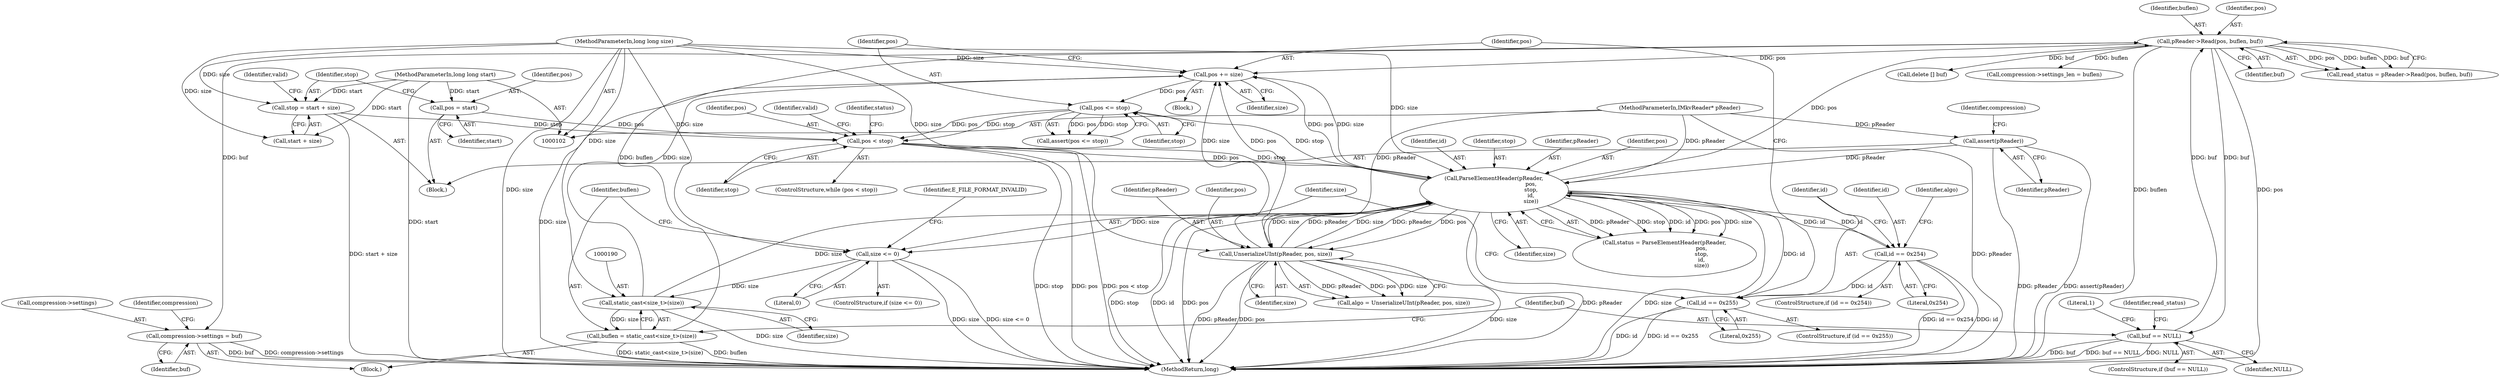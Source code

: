 digraph "1_Android_04839626ed859623901ebd3a5fd483982186b59d_179@pointer" {
"1000215" [label="(Call,compression->settings = buf)"];
"1000204" [label="(Call,pReader->Read(pos, buflen, buf))"];
"1000136" [label="(Call,ParseElementHeader(pReader,\n                                           pos,\n                                           stop,\n                                           id,\n                                           size))"];
"1000156" [label="(Call,UnserializeUInt(pReader, pos, size))"];
"1000105" [label="(MethodParameterIn,IMkvReader* pReader)"];
"1000104" [label="(MethodParameterIn,long long size)"];
"1000108" [label="(Call,assert(pReader))"];
"1000127" [label="(Call,pos < stop)"];
"1000113" [label="(Call,pos = start)"];
"1000103" [label="(MethodParameterIn,long long start)"];
"1000229" [label="(Call,pos <= stop)"];
"1000225" [label="(Call,pos += size)"];
"1000189" [label="(Call,static_cast<size_t>(size))"];
"1000181" [label="(Call,size <= 0)"];
"1000117" [label="(Call,stop = start + size)"];
"1000176" [label="(Call,id == 0x255)"];
"1000149" [label="(Call,id == 0x254)"];
"1000187" [label="(Call,buflen = static_cast<size_t>(size))"];
"1000195" [label="(Call,buf == NULL)"];
"1000157" [label="(Identifier,pReader)"];
"1000226" [label="(Identifier,pos)"];
"1000154" [label="(Call,algo = UnserializeUInt(pReader, pos, size))"];
"1000195" [label="(Call,buf == NULL)"];
"1000228" [label="(Call,assert(pos <= stop))"];
"1000141" [label="(Identifier,size)"];
"1000180" [label="(ControlStructure,if (size <= 0))"];
"1000175" [label="(ControlStructure,if (id == 0x255))"];
"1000117" [label="(Call,stop = start + size)"];
"1000138" [label="(Identifier,pos)"];
"1000119" [label="(Call,start + size)"];
"1000105" [label="(MethodParameterIn,IMkvReader* pReader)"];
"1000140" [label="(Identifier,id)"];
"1000183" [label="(Literal,0)"];
"1000200" [label="(Literal,1)"];
"1000156" [label="(Call,UnserializeUInt(pReader, pos, size))"];
"1000108" [label="(Call,assert(pReader))"];
"1000115" [label="(Identifier,start)"];
"1000103" [label="(MethodParameterIn,long long start)"];
"1000227" [label="(Identifier,size)"];
"1000118" [label="(Identifier,stop)"];
"1000155" [label="(Identifier,algo)"];
"1000136" [label="(Call,ParseElementHeader(pReader,\n                                           pos,\n                                           stop,\n                                           id,\n                                           size))"];
"1000203" [label="(Identifier,read_status)"];
"1000129" [label="(Identifier,stop)"];
"1000176" [label="(Call,id == 0x255)"];
"1000135" [label="(Identifier,status)"];
"1000177" [label="(Identifier,id)"];
"1000150" [label="(Identifier,id)"];
"1000113" [label="(Call,pos = start)"];
"1000151" [label="(Literal,0x254)"];
"1000206" [label="(Identifier,buflen)"];
"1000216" [label="(Call,compression->settings)"];
"1000219" [label="(Identifier,buf)"];
"1000239" [label="(MethodReturn,long)"];
"1000111" [label="(Identifier,compression)"];
"1000185" [label="(Identifier,E_FILE_FORMAT_INVALID)"];
"1000222" [label="(Identifier,compression)"];
"1000229" [label="(Call,pos <= stop)"];
"1000107" [label="(Block,)"];
"1000202" [label="(Call,read_status = pReader->Read(pos, buflen, buf))"];
"1000134" [label="(Call,status = ParseElementHeader(pReader,\n                                           pos,\n                                           stop,\n                                           id,\n                                           size))"];
"1000211" [label="(Call,delete [] buf)"];
"1000230" [label="(Identifier,pos)"];
"1000149" [label="(Call,id == 0x254)"];
"1000197" [label="(Identifier,NULL)"];
"1000220" [label="(Call,compression->settings_len = buflen)"];
"1000104" [label="(MethodParameterIn,long long size)"];
"1000187" [label="(Call,buflen = static_cast<size_t>(size))"];
"1000189" [label="(Call,static_cast<size_t>(size))"];
"1000128" [label="(Identifier,pos)"];
"1000207" [label="(Identifier,buf)"];
"1000126" [label="(ControlStructure,while (pos < stop))"];
"1000196" [label="(Identifier,buf)"];
"1000225" [label="(Call,pos += size)"];
"1000178" [label="(Literal,0x255)"];
"1000158" [label="(Identifier,pos)"];
"1000231" [label="(Identifier,stop)"];
"1000139" [label="(Identifier,stop)"];
"1000137" [label="(Identifier,pReader)"];
"1000204" [label="(Call,pReader->Read(pos, buflen, buf))"];
"1000127" [label="(Call,pos < stop)"];
"1000234" [label="(Identifier,valid)"];
"1000191" [label="(Identifier,size)"];
"1000114" [label="(Identifier,pos)"];
"1000148" [label="(ControlStructure,if (id == 0x254))"];
"1000188" [label="(Identifier,buflen)"];
"1000130" [label="(Block,)"];
"1000159" [label="(Identifier,size)"];
"1000181" [label="(Call,size <= 0)"];
"1000109" [label="(Identifier,pReader)"];
"1000182" [label="(Identifier,size)"];
"1000194" [label="(ControlStructure,if (buf == NULL))"];
"1000179" [label="(Block,)"];
"1000205" [label="(Identifier,pos)"];
"1000124" [label="(Identifier,valid)"];
"1000215" [label="(Call,compression->settings = buf)"];
"1000215" -> "1000179"  [label="AST: "];
"1000215" -> "1000219"  [label="CFG: "];
"1000216" -> "1000215"  [label="AST: "];
"1000219" -> "1000215"  [label="AST: "];
"1000222" -> "1000215"  [label="CFG: "];
"1000215" -> "1000239"  [label="DDG: compression->settings"];
"1000215" -> "1000239"  [label="DDG: buf"];
"1000204" -> "1000215"  [label="DDG: buf"];
"1000204" -> "1000202"  [label="AST: "];
"1000204" -> "1000207"  [label="CFG: "];
"1000205" -> "1000204"  [label="AST: "];
"1000206" -> "1000204"  [label="AST: "];
"1000207" -> "1000204"  [label="AST: "];
"1000202" -> "1000204"  [label="CFG: "];
"1000204" -> "1000239"  [label="DDG: buflen"];
"1000204" -> "1000239"  [label="DDG: pos"];
"1000204" -> "1000195"  [label="DDG: buf"];
"1000204" -> "1000202"  [label="DDG: pos"];
"1000204" -> "1000202"  [label="DDG: buflen"];
"1000204" -> "1000202"  [label="DDG: buf"];
"1000136" -> "1000204"  [label="DDG: pos"];
"1000187" -> "1000204"  [label="DDG: buflen"];
"1000195" -> "1000204"  [label="DDG: buf"];
"1000204" -> "1000211"  [label="DDG: buf"];
"1000204" -> "1000220"  [label="DDG: buflen"];
"1000204" -> "1000225"  [label="DDG: pos"];
"1000136" -> "1000134"  [label="AST: "];
"1000136" -> "1000141"  [label="CFG: "];
"1000137" -> "1000136"  [label="AST: "];
"1000138" -> "1000136"  [label="AST: "];
"1000139" -> "1000136"  [label="AST: "];
"1000140" -> "1000136"  [label="AST: "];
"1000141" -> "1000136"  [label="AST: "];
"1000134" -> "1000136"  [label="CFG: "];
"1000136" -> "1000239"  [label="DDG: size"];
"1000136" -> "1000239"  [label="DDG: stop"];
"1000136" -> "1000239"  [label="DDG: id"];
"1000136" -> "1000239"  [label="DDG: pos"];
"1000136" -> "1000239"  [label="DDG: pReader"];
"1000136" -> "1000134"  [label="DDG: pReader"];
"1000136" -> "1000134"  [label="DDG: stop"];
"1000136" -> "1000134"  [label="DDG: id"];
"1000136" -> "1000134"  [label="DDG: pos"];
"1000136" -> "1000134"  [label="DDG: size"];
"1000156" -> "1000136"  [label="DDG: pReader"];
"1000156" -> "1000136"  [label="DDG: size"];
"1000108" -> "1000136"  [label="DDG: pReader"];
"1000105" -> "1000136"  [label="DDG: pReader"];
"1000127" -> "1000136"  [label="DDG: pos"];
"1000127" -> "1000136"  [label="DDG: stop"];
"1000176" -> "1000136"  [label="DDG: id"];
"1000149" -> "1000136"  [label="DDG: id"];
"1000104" -> "1000136"  [label="DDG: size"];
"1000189" -> "1000136"  [label="DDG: size"];
"1000136" -> "1000149"  [label="DDG: id"];
"1000136" -> "1000156"  [label="DDG: pReader"];
"1000136" -> "1000156"  [label="DDG: pos"];
"1000136" -> "1000156"  [label="DDG: size"];
"1000136" -> "1000181"  [label="DDG: size"];
"1000136" -> "1000225"  [label="DDG: size"];
"1000136" -> "1000225"  [label="DDG: pos"];
"1000136" -> "1000229"  [label="DDG: stop"];
"1000156" -> "1000154"  [label="AST: "];
"1000156" -> "1000159"  [label="CFG: "];
"1000157" -> "1000156"  [label="AST: "];
"1000158" -> "1000156"  [label="AST: "];
"1000159" -> "1000156"  [label="AST: "];
"1000154" -> "1000156"  [label="CFG: "];
"1000156" -> "1000239"  [label="DDG: size"];
"1000156" -> "1000239"  [label="DDG: pReader"];
"1000156" -> "1000239"  [label="DDG: pos"];
"1000156" -> "1000154"  [label="DDG: pReader"];
"1000156" -> "1000154"  [label="DDG: pos"];
"1000156" -> "1000154"  [label="DDG: size"];
"1000105" -> "1000156"  [label="DDG: pReader"];
"1000104" -> "1000156"  [label="DDG: size"];
"1000156" -> "1000225"  [label="DDG: size"];
"1000156" -> "1000225"  [label="DDG: pos"];
"1000105" -> "1000102"  [label="AST: "];
"1000105" -> "1000239"  [label="DDG: pReader"];
"1000105" -> "1000108"  [label="DDG: pReader"];
"1000104" -> "1000102"  [label="AST: "];
"1000104" -> "1000239"  [label="DDG: size"];
"1000104" -> "1000117"  [label="DDG: size"];
"1000104" -> "1000119"  [label="DDG: size"];
"1000104" -> "1000181"  [label="DDG: size"];
"1000104" -> "1000189"  [label="DDG: size"];
"1000104" -> "1000225"  [label="DDG: size"];
"1000108" -> "1000107"  [label="AST: "];
"1000108" -> "1000109"  [label="CFG: "];
"1000109" -> "1000108"  [label="AST: "];
"1000111" -> "1000108"  [label="CFG: "];
"1000108" -> "1000239"  [label="DDG: assert(pReader)"];
"1000108" -> "1000239"  [label="DDG: pReader"];
"1000127" -> "1000126"  [label="AST: "];
"1000127" -> "1000129"  [label="CFG: "];
"1000128" -> "1000127"  [label="AST: "];
"1000129" -> "1000127"  [label="AST: "];
"1000135" -> "1000127"  [label="CFG: "];
"1000234" -> "1000127"  [label="CFG: "];
"1000127" -> "1000239"  [label="DDG: pos < stop"];
"1000127" -> "1000239"  [label="DDG: stop"];
"1000127" -> "1000239"  [label="DDG: pos"];
"1000113" -> "1000127"  [label="DDG: pos"];
"1000229" -> "1000127"  [label="DDG: pos"];
"1000229" -> "1000127"  [label="DDG: stop"];
"1000117" -> "1000127"  [label="DDG: stop"];
"1000113" -> "1000107"  [label="AST: "];
"1000113" -> "1000115"  [label="CFG: "];
"1000114" -> "1000113"  [label="AST: "];
"1000115" -> "1000113"  [label="AST: "];
"1000118" -> "1000113"  [label="CFG: "];
"1000103" -> "1000113"  [label="DDG: start"];
"1000103" -> "1000102"  [label="AST: "];
"1000103" -> "1000239"  [label="DDG: start"];
"1000103" -> "1000117"  [label="DDG: start"];
"1000103" -> "1000119"  [label="DDG: start"];
"1000229" -> "1000228"  [label="AST: "];
"1000229" -> "1000231"  [label="CFG: "];
"1000230" -> "1000229"  [label="AST: "];
"1000231" -> "1000229"  [label="AST: "];
"1000228" -> "1000229"  [label="CFG: "];
"1000229" -> "1000228"  [label="DDG: pos"];
"1000229" -> "1000228"  [label="DDG: stop"];
"1000225" -> "1000229"  [label="DDG: pos"];
"1000225" -> "1000130"  [label="AST: "];
"1000225" -> "1000227"  [label="CFG: "];
"1000226" -> "1000225"  [label="AST: "];
"1000227" -> "1000225"  [label="AST: "];
"1000230" -> "1000225"  [label="CFG: "];
"1000225" -> "1000239"  [label="DDG: size"];
"1000189" -> "1000225"  [label="DDG: size"];
"1000189" -> "1000187"  [label="AST: "];
"1000189" -> "1000191"  [label="CFG: "];
"1000190" -> "1000189"  [label="AST: "];
"1000191" -> "1000189"  [label="AST: "];
"1000187" -> "1000189"  [label="CFG: "];
"1000189" -> "1000239"  [label="DDG: size"];
"1000189" -> "1000187"  [label="DDG: size"];
"1000181" -> "1000189"  [label="DDG: size"];
"1000181" -> "1000180"  [label="AST: "];
"1000181" -> "1000183"  [label="CFG: "];
"1000182" -> "1000181"  [label="AST: "];
"1000183" -> "1000181"  [label="AST: "];
"1000185" -> "1000181"  [label="CFG: "];
"1000188" -> "1000181"  [label="CFG: "];
"1000181" -> "1000239"  [label="DDG: size <= 0"];
"1000181" -> "1000239"  [label="DDG: size"];
"1000117" -> "1000107"  [label="AST: "];
"1000117" -> "1000119"  [label="CFG: "];
"1000118" -> "1000117"  [label="AST: "];
"1000119" -> "1000117"  [label="AST: "];
"1000124" -> "1000117"  [label="CFG: "];
"1000117" -> "1000239"  [label="DDG: start + size"];
"1000176" -> "1000175"  [label="AST: "];
"1000176" -> "1000178"  [label="CFG: "];
"1000177" -> "1000176"  [label="AST: "];
"1000178" -> "1000176"  [label="AST: "];
"1000182" -> "1000176"  [label="CFG: "];
"1000226" -> "1000176"  [label="CFG: "];
"1000176" -> "1000239"  [label="DDG: id == 0x255"];
"1000176" -> "1000239"  [label="DDG: id"];
"1000149" -> "1000176"  [label="DDG: id"];
"1000149" -> "1000148"  [label="AST: "];
"1000149" -> "1000151"  [label="CFG: "];
"1000150" -> "1000149"  [label="AST: "];
"1000151" -> "1000149"  [label="AST: "];
"1000155" -> "1000149"  [label="CFG: "];
"1000177" -> "1000149"  [label="CFG: "];
"1000149" -> "1000239"  [label="DDG: id == 0x254"];
"1000149" -> "1000239"  [label="DDG: id"];
"1000187" -> "1000179"  [label="AST: "];
"1000188" -> "1000187"  [label="AST: "];
"1000196" -> "1000187"  [label="CFG: "];
"1000187" -> "1000239"  [label="DDG: buflen"];
"1000187" -> "1000239"  [label="DDG: static_cast<size_t>(size)"];
"1000195" -> "1000194"  [label="AST: "];
"1000195" -> "1000197"  [label="CFG: "];
"1000196" -> "1000195"  [label="AST: "];
"1000197" -> "1000195"  [label="AST: "];
"1000200" -> "1000195"  [label="CFG: "];
"1000203" -> "1000195"  [label="CFG: "];
"1000195" -> "1000239"  [label="DDG: buf == NULL"];
"1000195" -> "1000239"  [label="DDG: NULL"];
"1000195" -> "1000239"  [label="DDG: buf"];
}
